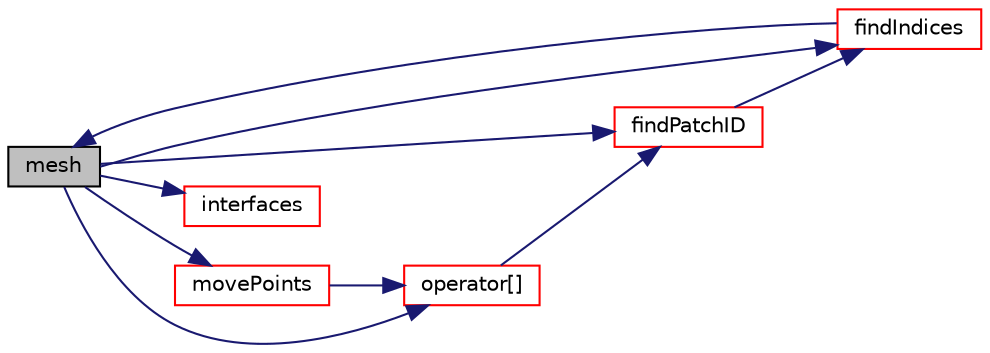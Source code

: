 digraph "mesh"
{
  bgcolor="transparent";
  edge [fontname="Helvetica",fontsize="10",labelfontname="Helvetica",labelfontsize="10"];
  node [fontname="Helvetica",fontsize="10",shape=record];
  rankdir="LR";
  Node1 [label="mesh",height=0.2,width=0.4,color="black", fillcolor="grey75", style="filled", fontcolor="black"];
  Node1 -> Node2 [color="midnightblue",fontsize="10",style="solid",fontname="Helvetica"];
  Node2 [label="findIndices",height=0.2,width=0.4,color="red",URL="$a00872.html#a16f58abfaae10f3e592bcfb8dc2d1a20",tooltip="Find patch indices given a name. "];
  Node2 -> Node1 [color="midnightblue",fontsize="10",style="solid",fontname="Helvetica"];
  Node1 -> Node3 [color="midnightblue",fontsize="10",style="solid",fontname="Helvetica"];
  Node3 [label="findPatchID",height=0.2,width=0.4,color="red",URL="$a00872.html#a6591fbb33e89d53c35c972523ac09e94",tooltip="Find patch index given a name. "];
  Node3 -> Node2 [color="midnightblue",fontsize="10",style="solid",fontname="Helvetica"];
  Node1 -> Node4 [color="midnightblue",fontsize="10",style="solid",fontname="Helvetica"];
  Node4 [label="interfaces",height=0.2,width=0.4,color="red",URL="$a00872.html#a41aff3eddd63ad4ff3e3e1153f8359f4",tooltip="Return a list of pointers for each patch. "];
  Node1 -> Node5 [color="midnightblue",fontsize="10",style="solid",fontname="Helvetica"];
  Node5 [label="movePoints",height=0.2,width=0.4,color="red",URL="$a00872.html#a6515a3b20e9603401422337166c347f2",tooltip="Correct patches after moving points. "];
  Node5 -> Node6 [color="midnightblue",fontsize="10",style="solid",fontname="Helvetica"];
  Node6 [label="operator[]",height=0.2,width=0.4,color="red",URL="$a00872.html#a33cb0f58040851756256f94a5165f4e4",tooltip="Return const reference to fvPatch by name. "];
  Node6 -> Node3 [color="midnightblue",fontsize="10",style="solid",fontname="Helvetica"];
  Node1 -> Node6 [color="midnightblue",fontsize="10",style="solid",fontname="Helvetica"];
}
